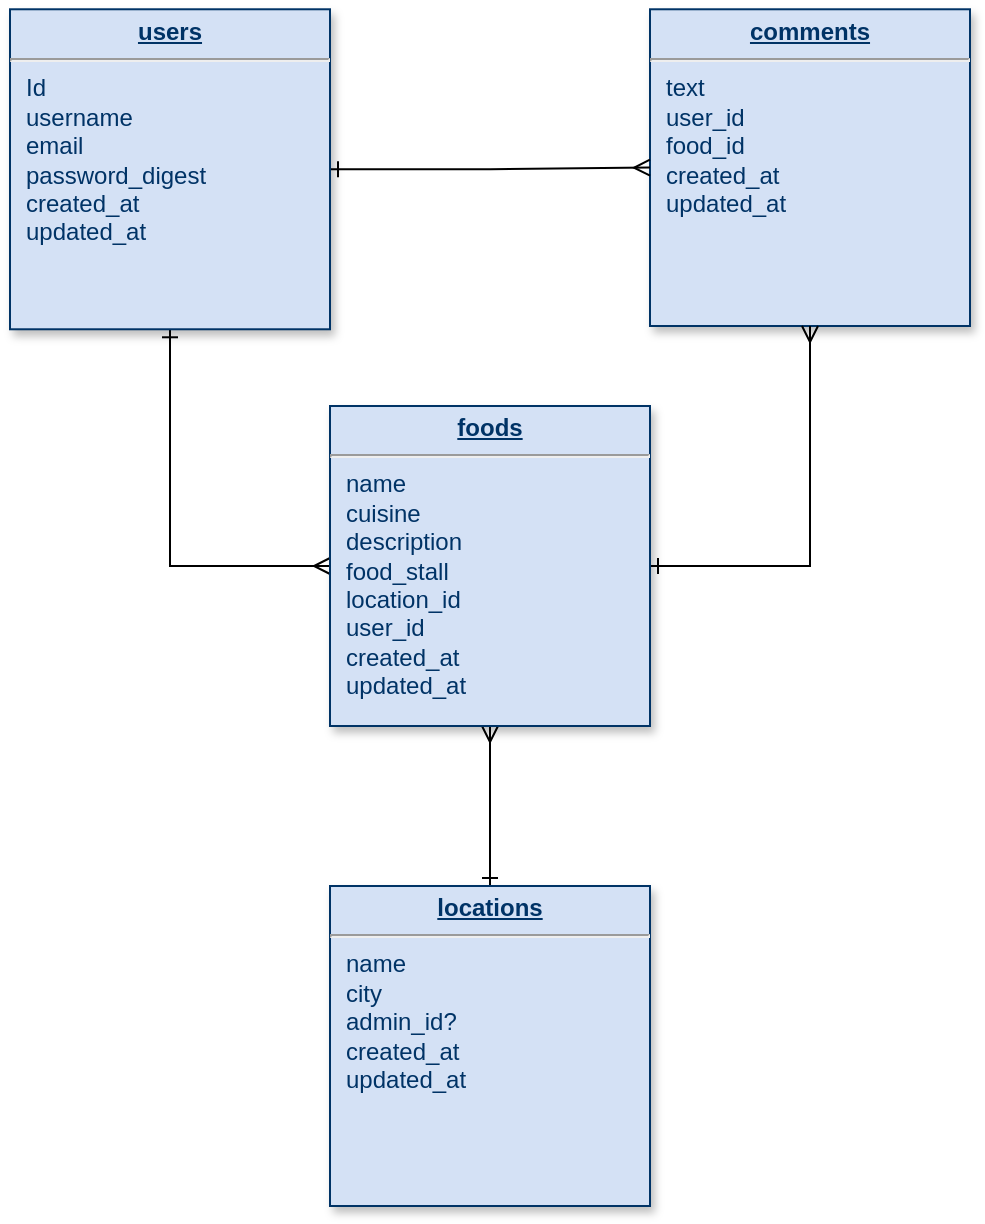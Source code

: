 <mxfile version="14.9.6" type="device"><diagram name="Page-1" id="efa7a0a1-bf9b-a30e-e6df-94a7791c09e9"><mxGraphModel dx="1074" dy="972" grid="1" gridSize="10" guides="1" tooltips="1" connect="1" arrows="1" fold="1" page="1" pageScale="1" pageWidth="583" pageHeight="827" background="none" math="0" shadow="0"><root><mxCell id="0"/><mxCell id="1" parent="0"/><mxCell id="19" value="&lt;p style=&quot;margin: 0px ; margin-top: 4px ; text-align: center ; text-decoration: underline&quot;&gt;&lt;b&gt;comments&lt;/b&gt;&lt;/p&gt;&lt;hr&gt;&lt;p style=&quot;margin: 0px 0px 0px 8px&quot;&gt;text&lt;/p&gt;&lt;p style=&quot;margin: 0px 0px 0px 8px&quot;&gt;user_id&lt;/p&gt;&lt;p style=&quot;margin: 0px 0px 0px 8px&quot;&gt;food_id&lt;/p&gt;&lt;p style=&quot;margin: 0px 0px 0px 8px&quot;&gt;created_at&lt;/p&gt;&lt;p style=&quot;margin: 0px 0px 0px 8px&quot;&gt;updated_at&lt;/p&gt;" style="verticalAlign=top;align=left;overflow=fill;fontSize=12;fontFamily=Helvetica;html=1;strokeColor=#003366;shadow=1;fillColor=#D4E1F5;fontColor=#003366" parent="1" vertex="1"><mxGeometry x="360" y="41.64" width="160" height="158.36" as="geometry"/></mxCell><mxCell id="Nl0Ft9vdsJaPuGFRf-St-115" style="edgeStyle=orthogonalEdgeStyle;rounded=0;orthogonalLoop=1;jettySize=auto;html=1;startArrow=ERone;startFill=0;endArrow=ERmany;endFill=0;entryX=0.5;entryY=1;entryDx=0;entryDy=0;" edge="1" parent="1" source="21" target="Nl0Ft9vdsJaPuGFRf-St-114"><mxGeometry relative="1" as="geometry"><mxPoint x="400" y="480" as="targetPoint"/></mxGeometry></mxCell><mxCell id="21" value="&lt;p style=&quot;margin: 0px ; margin-top: 4px ; text-align: center ; text-decoration: underline&quot;&gt;&lt;strong&gt;locations&lt;/strong&gt;&lt;/p&gt;&lt;hr&gt;&lt;p style=&quot;margin: 0px 0px 0px 8px&quot;&gt;name&lt;/p&gt;&lt;p style=&quot;margin: 0px 0px 0px 8px&quot;&gt;city&lt;/p&gt;&lt;p style=&quot;margin: 0px 0px 0px 8px&quot;&gt;admin_id?&lt;/p&gt;&lt;p style=&quot;margin: 0px 0px 0px 8px&quot;&gt;created_at&lt;/p&gt;&lt;p style=&quot;margin: 0px 0px 0px 8px&quot;&gt;updated_at&lt;/p&gt;" style="verticalAlign=top;align=left;overflow=fill;fontSize=12;fontFamily=Helvetica;html=1;strokeColor=#003366;shadow=1;fillColor=#D4E1F5;fontColor=#003366" parent="1" vertex="1"><mxGeometry x="200" y="480.0" width="160" height="160" as="geometry"/></mxCell><mxCell id="Nl0Ft9vdsJaPuGFRf-St-117" style="edgeStyle=orthogonalEdgeStyle;rounded=0;orthogonalLoop=1;jettySize=auto;html=1;startArrow=ERone;startFill=0;endArrow=ERmany;endFill=0;" edge="1" parent="1" source="25" target="19"><mxGeometry relative="1" as="geometry"/></mxCell><mxCell id="Nl0Ft9vdsJaPuGFRf-St-118" style="edgeStyle=orthogonalEdgeStyle;rounded=0;orthogonalLoop=1;jettySize=auto;html=1;entryX=0;entryY=0.5;entryDx=0;entryDy=0;startArrow=ERone;startFill=0;endArrow=ERmany;endFill=0;exitX=0.5;exitY=1;exitDx=0;exitDy=0;" edge="1" parent="1" source="25" target="Nl0Ft9vdsJaPuGFRf-St-114"><mxGeometry relative="1" as="geometry"/></mxCell><mxCell id="25" value="&lt;p style=&quot;margin: 0px ; margin-top: 4px ; text-align: center ; text-decoration: underline&quot;&gt;&lt;strong&gt;users&lt;/strong&gt;&lt;/p&gt;&lt;hr&gt;&lt;p style=&quot;margin: 0px ; margin-left: 8px&quot;&gt;Id&lt;/p&gt;&lt;p style=&quot;margin: 0px ; margin-left: 8px&quot;&gt;username&lt;/p&gt;&lt;p style=&quot;margin: 0px ; margin-left: 8px&quot;&gt;email&lt;/p&gt;&lt;p style=&quot;margin: 0px ; margin-left: 8px&quot;&gt;password_digest&lt;/p&gt;&lt;p style=&quot;margin: 0px ; margin-left: 8px&quot;&gt;created_at&lt;/p&gt;&lt;p style=&quot;margin: 0px ; margin-left: 8px&quot;&gt;updated_at&lt;/p&gt;" style="verticalAlign=top;align=left;overflow=fill;fontSize=12;fontFamily=Helvetica;html=1;strokeColor=#003366;shadow=1;fillColor=#D4E1F5;fontColor=#003366" parent="1" vertex="1"><mxGeometry x="40.0" y="41.64" width="160" height="160" as="geometry"/></mxCell><mxCell id="Nl0Ft9vdsJaPuGFRf-St-116" style="edgeStyle=orthogonalEdgeStyle;rounded=0;orthogonalLoop=1;jettySize=auto;html=1;entryX=0.5;entryY=1;entryDx=0;entryDy=0;startArrow=ERone;startFill=0;endArrow=ERmany;endFill=0;exitX=1;exitY=0.5;exitDx=0;exitDy=0;" edge="1" parent="1" source="Nl0Ft9vdsJaPuGFRf-St-114" target="19"><mxGeometry relative="1" as="geometry"><Array as="points"/></mxGeometry></mxCell><mxCell id="Nl0Ft9vdsJaPuGFRf-St-114" value="&lt;p style=&quot;margin: 0px ; margin-top: 4px ; text-align: center ; text-decoration: underline&quot;&gt;&lt;strong&gt;foods&lt;/strong&gt;&lt;/p&gt;&lt;hr&gt;&lt;p style=&quot;margin: 0px 0px 0px 8px&quot;&gt;name&lt;/p&gt;&lt;p style=&quot;margin: 0px 0px 0px 8px&quot;&gt;cuisine&lt;/p&gt;&lt;p style=&quot;margin: 0px 0px 0px 8px&quot;&gt;description&lt;/p&gt;&lt;p style=&quot;margin: 0px 0px 0px 8px&quot;&gt;food_stall&lt;/p&gt;&lt;p style=&quot;margin: 0px 0px 0px 8px&quot;&gt;location_id&lt;/p&gt;&lt;p style=&quot;margin: 0px 0px 0px 8px&quot;&gt;&lt;span&gt;user_id&lt;/span&gt;&lt;/p&gt;&lt;p style=&quot;margin: 0px 0px 0px 8px&quot;&gt;&lt;span&gt;created_at&lt;/span&gt;&lt;/p&gt;&lt;p style=&quot;margin: 0px 0px 0px 8px&quot;&gt;updated_at&lt;/p&gt;" style="verticalAlign=top;align=left;overflow=fill;fontSize=12;fontFamily=Helvetica;html=1;strokeColor=#003366;shadow=1;fillColor=#D4E1F5;fontColor=#003366" vertex="1" parent="1"><mxGeometry x="200" y="240.0" width="160" height="160" as="geometry"/></mxCell></root></mxGraphModel></diagram></mxfile>